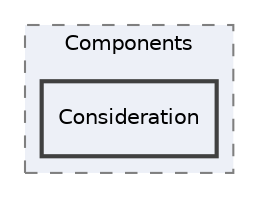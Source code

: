 digraph "Editor/UI/Components/Consideration"
{
 // LATEX_PDF_SIZE
  edge [fontname="Helvetica",fontsize="10",labelfontname="Helvetica",labelfontsize="10"];
  node [fontname="Helvetica",fontsize="10",shape=record];
  compound=true
  subgraph clusterdir_923fa9d008c2aca82a70b1951296c9a0 {
    graph [ bgcolor="#edf0f7", pencolor="grey50", style="filled,dashed,", label="Components", fontname="Helvetica", fontsize="10", URL="dir_923fa9d008c2aca82a70b1951296c9a0.html"]
  dir_dc90c184cea1628134767ea0fcef9976 [shape=box, label="Consideration", style="filled,bold,", fillcolor="#edf0f7", color="grey25", URL="dir_dc90c184cea1628134767ea0fcef9976.html"];
  }
}
